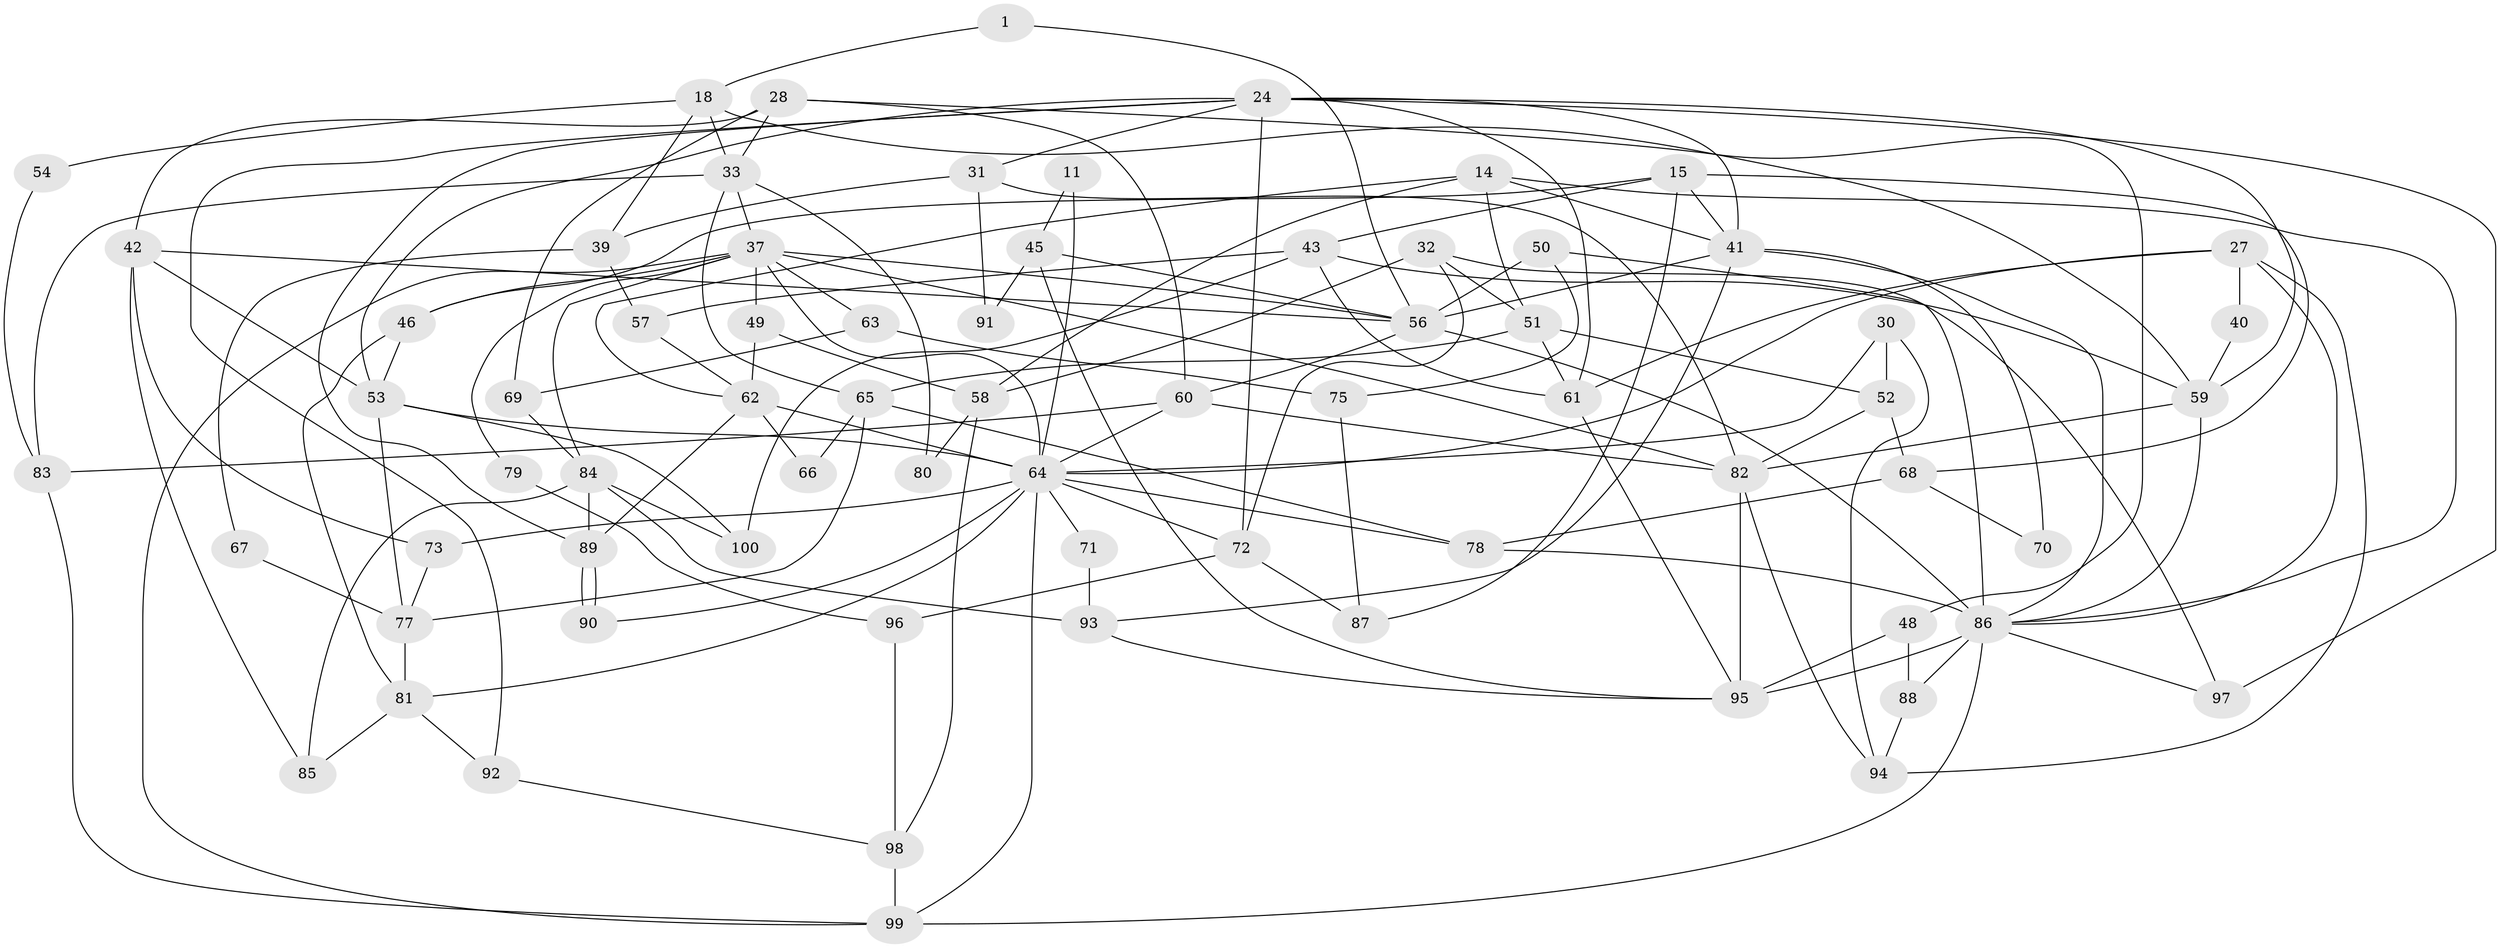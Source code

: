 // original degree distribution, {2: 0.15, 4: 0.25, 5: 0.21, 3: 0.26, 6: 0.08, 10: 0.01, 8: 0.01, 7: 0.03}
// Generated by graph-tools (version 1.1) at 2025/54/03/04/25 21:54:19]
// undirected, 70 vertices, 154 edges
graph export_dot {
graph [start="1"]
  node [color=gray90,style=filled];
  1;
  11;
  14;
  15 [super="+13"];
  18;
  24;
  27;
  28;
  30;
  31;
  32;
  33;
  37 [super="+29"];
  39;
  40;
  41 [super="+4"];
  42 [super="+19"];
  43 [super="+17"];
  45;
  46;
  48;
  49;
  50 [super="+2"];
  51 [super="+47"];
  52 [super="+36"];
  53 [super="+8"];
  54;
  56 [super="+10"];
  57;
  58 [super="+12"];
  59 [super="+23"];
  60 [super="+5"];
  61;
  62 [super="+35"];
  63 [super="+16"];
  64 [super="+7+55"];
  65;
  66;
  67;
  68;
  69;
  70;
  71;
  72;
  73;
  75;
  77 [super="+44"];
  78;
  79;
  80;
  81;
  82 [super="+74"];
  83;
  84 [super="+26"];
  85;
  86 [super="+34+3+76"];
  87;
  88;
  89 [super="+9"];
  90;
  91;
  92;
  93;
  94;
  95 [super="+38"];
  96;
  97;
  98;
  99;
  100;
  1 -- 56;
  1 -- 18;
  11 -- 45;
  11 -- 64;
  14 -- 62;
  14 -- 41;
  14 -- 58;
  14 -- 51;
  14 -- 86;
  15 -- 46;
  15 -- 41;
  15 -- 68;
  15 -- 87;
  15 -- 43;
  18 -- 33;
  18 -- 39;
  18 -- 54;
  18 -- 59;
  24 -- 41 [weight=2];
  24 -- 59;
  24 -- 31;
  24 -- 53;
  24 -- 61;
  24 -- 72;
  24 -- 92;
  24 -- 97;
  24 -- 89;
  27 -- 64;
  27 -- 61;
  27 -- 40;
  27 -- 94;
  27 -- 86;
  28 -- 33;
  28 -- 42;
  28 -- 48;
  28 -- 69;
  28 -- 60;
  30 -- 94;
  30 -- 52;
  30 -- 64;
  31 -- 39;
  31 -- 91;
  31 -- 82;
  32 -- 97;
  32 -- 72;
  32 -- 51;
  32 -- 58;
  33 -- 65;
  33 -- 80;
  33 -- 83;
  33 -- 37;
  37 -- 63;
  37 -- 79;
  37 -- 82 [weight=2];
  37 -- 64;
  37 -- 99;
  37 -- 46;
  37 -- 49;
  37 -- 84 [weight=2];
  37 -- 56;
  39 -- 57;
  39 -- 67;
  40 -- 59;
  41 -- 70;
  41 -- 56 [weight=2];
  41 -- 93;
  41 -- 86;
  42 -- 56 [weight=2];
  42 -- 85;
  42 -- 73;
  42 -- 53;
  43 -- 100;
  43 -- 57;
  43 -- 61;
  43 -- 59;
  45 -- 56 [weight=2];
  45 -- 91;
  45 -- 95;
  46 -- 81;
  46 -- 53;
  48 -- 88;
  48 -- 95;
  49 -- 62;
  49 -- 58;
  50 -- 86;
  50 -- 75;
  50 -- 56 [weight=2];
  51 -- 52 [weight=2];
  51 -- 65;
  51 -- 61;
  52 -- 68 [weight=2];
  52 -- 82;
  53 -- 100;
  53 -- 64;
  53 -- 77 [weight=2];
  54 -- 83;
  56 -- 60;
  56 -- 86;
  57 -- 62;
  58 -- 98;
  58 -- 80;
  59 -- 82 [weight=2];
  59 -- 86;
  60 -- 83;
  60 -- 64;
  60 -- 82;
  61 -- 95;
  62 -- 64 [weight=3];
  62 -- 89;
  62 -- 66;
  63 -- 75;
  63 -- 69;
  64 -- 81;
  64 -- 90;
  64 -- 99;
  64 -- 71;
  64 -- 72;
  64 -- 73;
  64 -- 78;
  65 -- 77;
  65 -- 66;
  65 -- 78;
  67 -- 77;
  68 -- 78;
  68 -- 70;
  69 -- 84;
  71 -- 93;
  72 -- 87;
  72 -- 96;
  73 -- 77;
  75 -- 87;
  77 -- 81;
  78 -- 86;
  79 -- 96;
  81 -- 85;
  81 -- 92;
  82 -- 94;
  82 -- 95 [weight=2];
  83 -- 99;
  84 -- 93;
  84 -- 89;
  84 -- 100;
  84 -- 85;
  86 -- 97;
  86 -- 99;
  86 -- 95 [weight=2];
  86 -- 88;
  88 -- 94;
  89 -- 90;
  89 -- 90;
  92 -- 98;
  93 -- 95;
  96 -- 98;
  98 -- 99;
}
